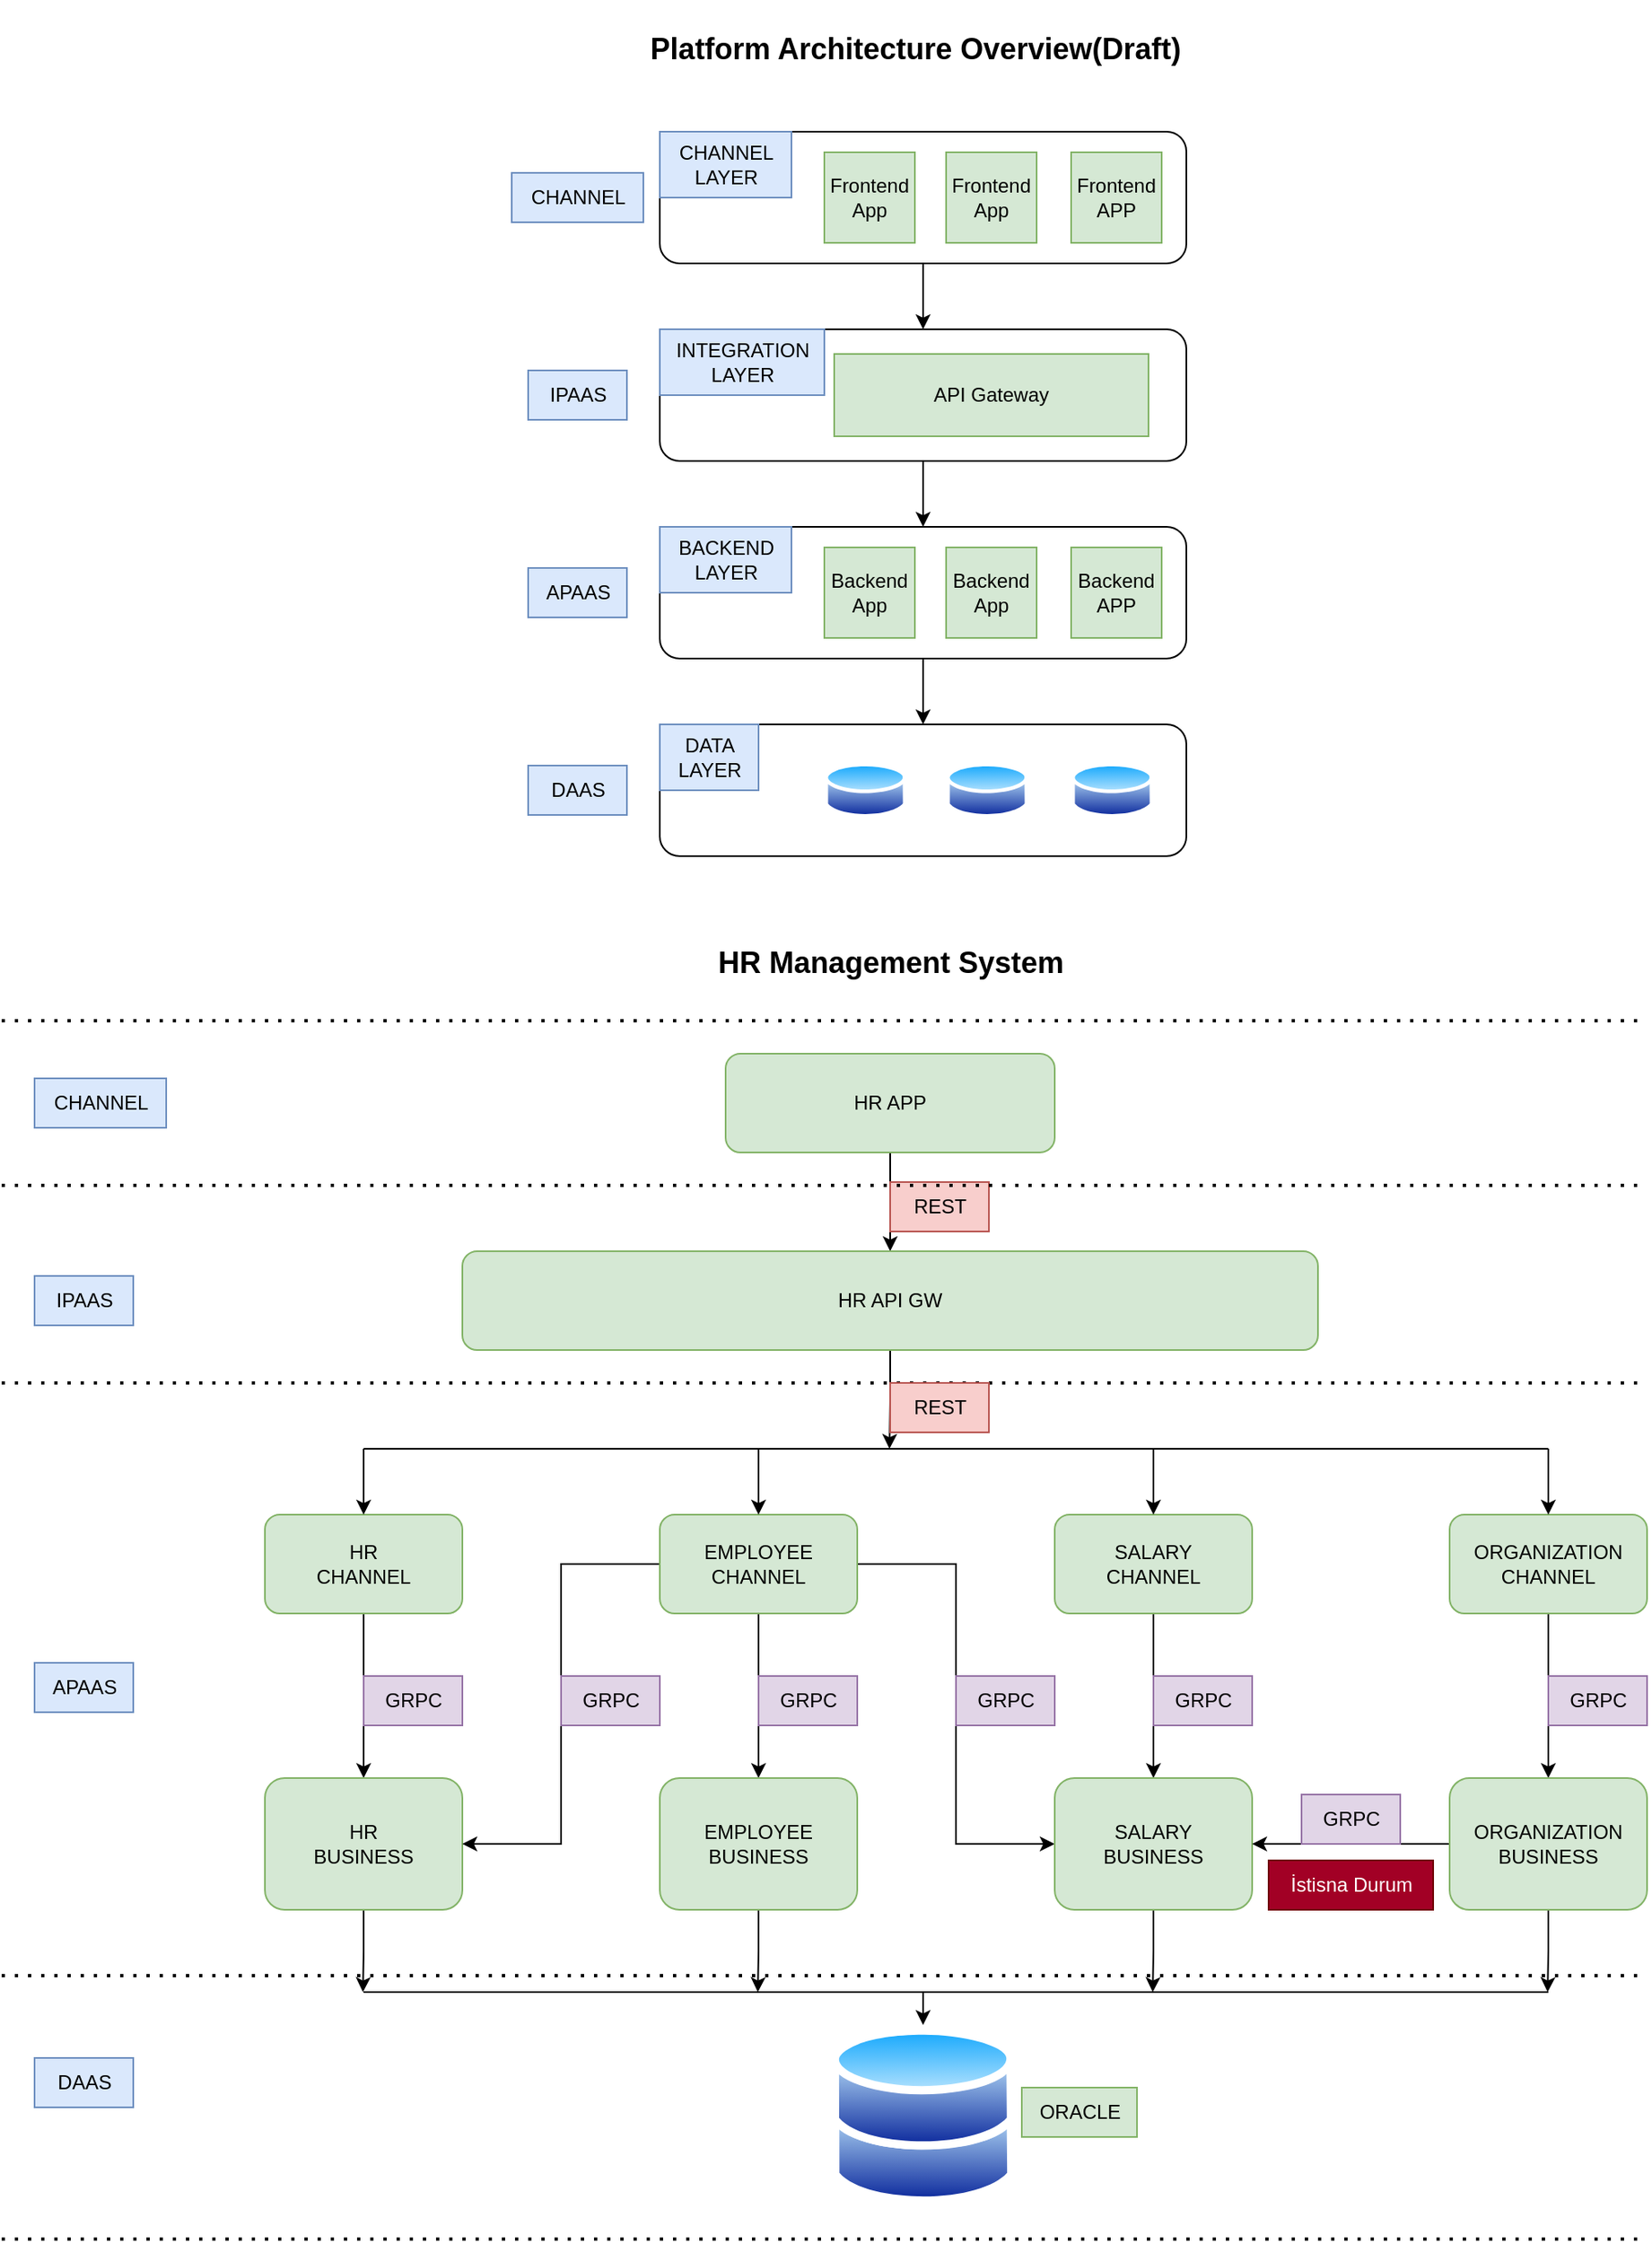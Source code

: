 <mxfile version="22.1.5" type="device">
  <diagram name="Sayfa -1" id="fqAEg1doyGl84UIIcE8Z">
    <mxGraphModel dx="2327" dy="774" grid="1" gridSize="10" guides="1" tooltips="1" connect="1" arrows="1" fold="1" page="1" pageScale="1" pageWidth="827" pageHeight="1169" background="#FFFFFF" math="0" shadow="0">
      <root>
        <mxCell id="0" />
        <mxCell id="1" parent="0" />
        <mxCell id="DaEDVzZb0QOJkM4qE6mB-27" style="edgeStyle=orthogonalEdgeStyle;rounded=0;orthogonalLoop=1;jettySize=auto;html=1;exitX=0.5;exitY=1;exitDx=0;exitDy=0;entryX=0.5;entryY=0;entryDx=0;entryDy=0;" edge="1" parent="1" source="DaEDVzZb0QOJkM4qE6mB-1" target="DaEDVzZb0QOJkM4qE6mB-3">
          <mxGeometry relative="1" as="geometry" />
        </mxCell>
        <mxCell id="DaEDVzZb0QOJkM4qE6mB-1" value="" style="rounded=1;whiteSpace=wrap;html=1;" vertex="1" parent="1">
          <mxGeometry x="240" y="80" width="320" height="80" as="geometry" />
        </mxCell>
        <mxCell id="DaEDVzZb0QOJkM4qE6mB-32" style="edgeStyle=orthogonalEdgeStyle;rounded=0;orthogonalLoop=1;jettySize=auto;html=1;exitX=0.5;exitY=1;exitDx=0;exitDy=0;entryX=0.5;entryY=0;entryDx=0;entryDy=0;" edge="1" parent="1" source="DaEDVzZb0QOJkM4qE6mB-2" target="DaEDVzZb0QOJkM4qE6mB-4">
          <mxGeometry relative="1" as="geometry" />
        </mxCell>
        <mxCell id="DaEDVzZb0QOJkM4qE6mB-2" value="" style="rounded=1;whiteSpace=wrap;html=1;" vertex="1" parent="1">
          <mxGeometry x="240" y="320" width="320" height="80" as="geometry" />
        </mxCell>
        <mxCell id="DaEDVzZb0QOJkM4qE6mB-29" style="edgeStyle=orthogonalEdgeStyle;rounded=0;orthogonalLoop=1;jettySize=auto;html=1;entryX=0.5;entryY=0;entryDx=0;entryDy=0;" edge="1" parent="1" source="DaEDVzZb0QOJkM4qE6mB-3" target="DaEDVzZb0QOJkM4qE6mB-2">
          <mxGeometry relative="1" as="geometry" />
        </mxCell>
        <mxCell id="DaEDVzZb0QOJkM4qE6mB-3" value="" style="rounded=1;whiteSpace=wrap;html=1;" vertex="1" parent="1">
          <mxGeometry x="240" y="200" width="320" height="80" as="geometry" />
        </mxCell>
        <mxCell id="DaEDVzZb0QOJkM4qE6mB-4" value="" style="rounded=1;whiteSpace=wrap;html=1;" vertex="1" parent="1">
          <mxGeometry x="240" y="440" width="320" height="80" as="geometry" />
        </mxCell>
        <mxCell id="DaEDVzZb0QOJkM4qE6mB-5" value="CHANNEL" style="text;html=1;align=center;verticalAlign=middle;resizable=0;points=[];autosize=1;strokeColor=#6c8ebf;fillColor=#dae8fc;" vertex="1" parent="1">
          <mxGeometry x="150" y="105" width="80" height="30" as="geometry" />
        </mxCell>
        <mxCell id="DaEDVzZb0QOJkM4qE6mB-6" value="IPAAS" style="text;html=1;align=center;verticalAlign=middle;resizable=0;points=[];autosize=1;strokeColor=#6c8ebf;fillColor=#dae8fc;" vertex="1" parent="1">
          <mxGeometry x="160" y="225" width="60" height="30" as="geometry" />
        </mxCell>
        <mxCell id="DaEDVzZb0QOJkM4qE6mB-7" value="APAAS" style="text;html=1;align=center;verticalAlign=middle;resizable=0;points=[];autosize=1;strokeColor=#6c8ebf;fillColor=#dae8fc;" vertex="1" parent="1">
          <mxGeometry x="160" y="345" width="60" height="30" as="geometry" />
        </mxCell>
        <mxCell id="DaEDVzZb0QOJkM4qE6mB-8" value="DAAS" style="text;html=1;align=center;verticalAlign=middle;resizable=0;points=[];autosize=1;strokeColor=#6c8ebf;fillColor=#dae8fc;" vertex="1" parent="1">
          <mxGeometry x="160" y="465" width="60" height="30" as="geometry" />
        </mxCell>
        <mxCell id="DaEDVzZb0QOJkM4qE6mB-11" value="Frontend&lt;br&gt;App" style="whiteSpace=wrap;html=1;aspect=fixed;fillColor=#d5e8d4;strokeColor=#82b366;" vertex="1" parent="1">
          <mxGeometry x="340" y="92.5" width="55" height="55" as="geometry" />
        </mxCell>
        <mxCell id="DaEDVzZb0QOJkM4qE6mB-12" value="Frontend&lt;br&gt;APP" style="whiteSpace=wrap;html=1;aspect=fixed;fillColor=#d5e8d4;strokeColor=#82b366;" vertex="1" parent="1">
          <mxGeometry x="490" y="92.5" width="55" height="55" as="geometry" />
        </mxCell>
        <mxCell id="DaEDVzZb0QOJkM4qE6mB-13" value="Frontend&lt;br&gt;App" style="whiteSpace=wrap;html=1;aspect=fixed;fillColor=#d5e8d4;strokeColor=#82b366;" vertex="1" parent="1">
          <mxGeometry x="414" y="92.5" width="55" height="55" as="geometry" />
        </mxCell>
        <mxCell id="DaEDVzZb0QOJkM4qE6mB-15" value="CHANNEL&lt;br&gt;LAYER" style="text;html=1;align=center;verticalAlign=middle;resizable=0;points=[];autosize=1;strokeColor=#6c8ebf;fillColor=#dae8fc;" vertex="1" parent="1">
          <mxGeometry x="240" y="80" width="80" height="40" as="geometry" />
        </mxCell>
        <mxCell id="DaEDVzZb0QOJkM4qE6mB-16" value="INTEGRATION&lt;br&gt;LAYER" style="text;html=1;align=center;verticalAlign=middle;resizable=0;points=[];autosize=1;strokeColor=#6c8ebf;fillColor=#dae8fc;" vertex="1" parent="1">
          <mxGeometry x="240" y="200" width="100" height="40" as="geometry" />
        </mxCell>
        <mxCell id="DaEDVzZb0QOJkM4qE6mB-17" value="BACKEND&lt;br&gt;LAYER" style="text;html=1;align=center;verticalAlign=middle;resizable=0;points=[];autosize=1;strokeColor=#6c8ebf;fillColor=#dae8fc;" vertex="1" parent="1">
          <mxGeometry x="240" y="320" width="80" height="40" as="geometry" />
        </mxCell>
        <mxCell id="DaEDVzZb0QOJkM4qE6mB-18" value="DATA&lt;br&gt;LAYER" style="text;html=1;align=center;verticalAlign=middle;resizable=0;points=[];autosize=1;strokeColor=#6c8ebf;fillColor=#dae8fc;" vertex="1" parent="1">
          <mxGeometry x="240" y="440" width="60" height="40" as="geometry" />
        </mxCell>
        <mxCell id="DaEDVzZb0QOJkM4qE6mB-19" value="API Gateway" style="rounded=0;whiteSpace=wrap;html=1;fillColor=#d5e8d4;strokeColor=#82b366;" vertex="1" parent="1">
          <mxGeometry x="346" y="215" width="191" height="50" as="geometry" />
        </mxCell>
        <mxCell id="DaEDVzZb0QOJkM4qE6mB-20" value="Backend&lt;br&gt;App" style="whiteSpace=wrap;html=1;aspect=fixed;fillColor=#d5e8d4;strokeColor=#82b366;" vertex="1" parent="1">
          <mxGeometry x="340" y="332.5" width="55" height="55" as="geometry" />
        </mxCell>
        <mxCell id="DaEDVzZb0QOJkM4qE6mB-21" value="Backend&lt;br&gt;APP" style="whiteSpace=wrap;html=1;aspect=fixed;fillColor=#d5e8d4;strokeColor=#82b366;" vertex="1" parent="1">
          <mxGeometry x="490" y="332.5" width="55" height="55" as="geometry" />
        </mxCell>
        <mxCell id="DaEDVzZb0QOJkM4qE6mB-22" value="Backend&lt;br&gt;App" style="whiteSpace=wrap;html=1;aspect=fixed;fillColor=#d5e8d4;strokeColor=#82b366;" vertex="1" parent="1">
          <mxGeometry x="414" y="332.5" width="55" height="55" as="geometry" />
        </mxCell>
        <mxCell id="DaEDVzZb0QOJkM4qE6mB-23" value="" style="image;aspect=fixed;perimeter=ellipsePerimeter;html=1;align=center;shadow=0;dashed=0;spacingTop=3;image=img/lib/active_directory/database.svg;" vertex="1" parent="1">
          <mxGeometry x="340" y="461.5" width="50" height="37" as="geometry" />
        </mxCell>
        <mxCell id="DaEDVzZb0QOJkM4qE6mB-24" value="" style="image;aspect=fixed;perimeter=ellipsePerimeter;html=1;align=center;shadow=0;dashed=0;spacingTop=3;image=img/lib/active_directory/database.svg;" vertex="1" parent="1">
          <mxGeometry x="414" y="461.5" width="50" height="37" as="geometry" />
        </mxCell>
        <mxCell id="DaEDVzZb0QOJkM4qE6mB-25" value="" style="image;aspect=fixed;perimeter=ellipsePerimeter;html=1;align=center;shadow=0;dashed=0;spacingTop=3;image=img/lib/active_directory/database.svg;" vertex="1" parent="1">
          <mxGeometry x="490" y="461.5" width="50" height="37" as="geometry" />
        </mxCell>
        <mxCell id="DaEDVzZb0QOJkM4qE6mB-34" value="&lt;h2&gt;Platform Architecture Overview(Draft)&lt;br&gt;&lt;/h2&gt;" style="text;html=1;align=center;verticalAlign=middle;resizable=0;points=[];autosize=1;strokeColor=none;fillColor=none;" vertex="1" parent="1">
          <mxGeometry x="220" width="350" height="60" as="geometry" />
        </mxCell>
        <mxCell id="DaEDVzZb0QOJkM4qE6mB-35" value="&lt;h2&gt;HR Management System&lt;br&gt;&lt;/h2&gt;" style="text;html=1;align=center;verticalAlign=middle;resizable=0;points=[];autosize=1;strokeColor=none;fillColor=none;" vertex="1" parent="1">
          <mxGeometry x="265" y="555" width="230" height="60" as="geometry" />
        </mxCell>
        <mxCell id="DaEDVzZb0QOJkM4qE6mB-38" style="edgeStyle=orthogonalEdgeStyle;rounded=0;orthogonalLoop=1;jettySize=auto;html=1;exitX=0.5;exitY=1;exitDx=0;exitDy=0;entryX=0.5;entryY=0;entryDx=0;entryDy=0;" edge="1" parent="1" source="DaEDVzZb0QOJkM4qE6mB-36" target="DaEDVzZb0QOJkM4qE6mB-37">
          <mxGeometry relative="1" as="geometry" />
        </mxCell>
        <mxCell id="DaEDVzZb0QOJkM4qE6mB-36" value="HR APP" style="rounded=1;whiteSpace=wrap;html=1;fillColor=#d5e8d4;strokeColor=#82b366;" vertex="1" parent="1">
          <mxGeometry x="280" y="640" width="200" height="60" as="geometry" />
        </mxCell>
        <mxCell id="DaEDVzZb0QOJkM4qE6mB-69" style="edgeStyle=orthogonalEdgeStyle;rounded=0;orthogonalLoop=1;jettySize=auto;html=1;exitX=0.5;exitY=1;exitDx=0;exitDy=0;" edge="1" parent="1" source="DaEDVzZb0QOJkM4qE6mB-37">
          <mxGeometry relative="1" as="geometry">
            <mxPoint x="379.579" y="880.0" as="targetPoint" />
          </mxGeometry>
        </mxCell>
        <mxCell id="DaEDVzZb0QOJkM4qE6mB-37" value="HR API GW" style="rounded=1;whiteSpace=wrap;html=1;fillColor=#d5e8d4;strokeColor=#82b366;" vertex="1" parent="1">
          <mxGeometry x="120" y="760" width="520" height="60" as="geometry" />
        </mxCell>
        <mxCell id="DaEDVzZb0QOJkM4qE6mB-39" value="REST" style="text;html=1;align=center;verticalAlign=middle;resizable=0;points=[];autosize=1;strokeColor=#b85450;fillColor=#f8cecc;" vertex="1" parent="1">
          <mxGeometry x="380" y="718" width="60" height="30" as="geometry" />
        </mxCell>
        <mxCell id="DaEDVzZb0QOJkM4qE6mB-73" style="edgeStyle=orthogonalEdgeStyle;rounded=0;orthogonalLoop=1;jettySize=auto;html=1;exitX=0.5;exitY=1;exitDx=0;exitDy=0;" edge="1" parent="1" source="DaEDVzZb0QOJkM4qE6mB-40" target="DaEDVzZb0QOJkM4qE6mB-41">
          <mxGeometry relative="1" as="geometry" />
        </mxCell>
        <mxCell id="DaEDVzZb0QOJkM4qE6mB-40" value="HR&lt;br&gt;CHANNEL" style="rounded=1;whiteSpace=wrap;html=1;fillColor=#d5e8d4;strokeColor=#82b366;" vertex="1" parent="1">
          <mxGeometry y="920" width="120" height="60" as="geometry" />
        </mxCell>
        <mxCell id="DaEDVzZb0QOJkM4qE6mB-91" style="edgeStyle=orthogonalEdgeStyle;rounded=0;orthogonalLoop=1;jettySize=auto;html=1;exitX=0.5;exitY=1;exitDx=0;exitDy=0;" edge="1" parent="1" source="DaEDVzZb0QOJkM4qE6mB-41">
          <mxGeometry relative="1" as="geometry">
            <mxPoint x="59.579" y="1210" as="targetPoint" />
          </mxGeometry>
        </mxCell>
        <mxCell id="DaEDVzZb0QOJkM4qE6mB-41" value="HR&lt;br&gt;BUSINESS" style="rounded=1;whiteSpace=wrap;html=1;fillColor=#d5e8d4;strokeColor=#82b366;" vertex="1" parent="1">
          <mxGeometry y="1080" width="120" height="80" as="geometry" />
        </mxCell>
        <mxCell id="DaEDVzZb0QOJkM4qE6mB-72" style="edgeStyle=orthogonalEdgeStyle;rounded=0;orthogonalLoop=1;jettySize=auto;html=1;exitX=0.5;exitY=1;exitDx=0;exitDy=0;entryX=0.5;entryY=0;entryDx=0;entryDy=0;" edge="1" parent="1" source="DaEDVzZb0QOJkM4qE6mB-42" target="DaEDVzZb0QOJkM4qE6mB-48">
          <mxGeometry relative="1" as="geometry" />
        </mxCell>
        <mxCell id="DaEDVzZb0QOJkM4qE6mB-82" style="edgeStyle=orthogonalEdgeStyle;rounded=0;orthogonalLoop=1;jettySize=auto;html=1;exitX=0;exitY=0.5;exitDx=0;exitDy=0;entryX=1;entryY=0.5;entryDx=0;entryDy=0;" edge="1" parent="1" source="DaEDVzZb0QOJkM4qE6mB-42" target="DaEDVzZb0QOJkM4qE6mB-41">
          <mxGeometry relative="1" as="geometry" />
        </mxCell>
        <mxCell id="DaEDVzZb0QOJkM4qE6mB-84" style="edgeStyle=orthogonalEdgeStyle;rounded=0;orthogonalLoop=1;jettySize=auto;html=1;exitX=1;exitY=0.5;exitDx=0;exitDy=0;entryX=0;entryY=0.5;entryDx=0;entryDy=0;" edge="1" parent="1" source="DaEDVzZb0QOJkM4qE6mB-42" target="DaEDVzZb0QOJkM4qE6mB-49">
          <mxGeometry relative="1" as="geometry" />
        </mxCell>
        <mxCell id="DaEDVzZb0QOJkM4qE6mB-42" value="EMPLOYEE&lt;br style=&quot;border-color: var(--border-color);&quot;&gt;CHANNEL" style="rounded=1;whiteSpace=wrap;html=1;fillColor=#d5e8d4;strokeColor=#82b366;" vertex="1" parent="1">
          <mxGeometry x="240" y="920" width="120" height="60" as="geometry" />
        </mxCell>
        <mxCell id="DaEDVzZb0QOJkM4qE6mB-74" style="edgeStyle=orthogonalEdgeStyle;rounded=0;orthogonalLoop=1;jettySize=auto;html=1;exitX=0.5;exitY=1;exitDx=0;exitDy=0;" edge="1" parent="1" source="DaEDVzZb0QOJkM4qE6mB-43" target="DaEDVzZb0QOJkM4qE6mB-49">
          <mxGeometry relative="1" as="geometry" />
        </mxCell>
        <mxCell id="DaEDVzZb0QOJkM4qE6mB-43" value="SALARY&lt;br style=&quot;border-color: var(--border-color);&quot;&gt;CHANNEL" style="rounded=1;whiteSpace=wrap;html=1;fillColor=#d5e8d4;strokeColor=#82b366;" vertex="1" parent="1">
          <mxGeometry x="480" y="920" width="120" height="60" as="geometry" />
        </mxCell>
        <mxCell id="DaEDVzZb0QOJkM4qE6mB-75" style="edgeStyle=orthogonalEdgeStyle;rounded=0;orthogonalLoop=1;jettySize=auto;html=1;exitX=0.5;exitY=1;exitDx=0;exitDy=0;entryX=0.5;entryY=0;entryDx=0;entryDy=0;" edge="1" parent="1" source="DaEDVzZb0QOJkM4qE6mB-44" target="DaEDVzZb0QOJkM4qE6mB-50">
          <mxGeometry relative="1" as="geometry" />
        </mxCell>
        <mxCell id="DaEDVzZb0QOJkM4qE6mB-44" value="ORGANIZATION&lt;br&gt;CHANNEL" style="rounded=1;whiteSpace=wrap;html=1;fillColor=#d5e8d4;strokeColor=#82b366;" vertex="1" parent="1">
          <mxGeometry x="720" y="920" width="120" height="60" as="geometry" />
        </mxCell>
        <mxCell id="DaEDVzZb0QOJkM4qE6mB-92" style="edgeStyle=orthogonalEdgeStyle;rounded=0;orthogonalLoop=1;jettySize=auto;html=1;exitX=0.5;exitY=1;exitDx=0;exitDy=0;" edge="1" parent="1" source="DaEDVzZb0QOJkM4qE6mB-48">
          <mxGeometry relative="1" as="geometry">
            <mxPoint x="299.579" y="1210" as="targetPoint" />
          </mxGeometry>
        </mxCell>
        <mxCell id="DaEDVzZb0QOJkM4qE6mB-48" value="EMPLOYEE&lt;br style=&quot;border-color: var(--border-color);&quot;&gt;BUSINESS" style="rounded=1;whiteSpace=wrap;html=1;fillColor=#d5e8d4;strokeColor=#82b366;" vertex="1" parent="1">
          <mxGeometry x="240" y="1080" width="120" height="80" as="geometry" />
        </mxCell>
        <mxCell id="DaEDVzZb0QOJkM4qE6mB-93" style="edgeStyle=orthogonalEdgeStyle;rounded=0;orthogonalLoop=1;jettySize=auto;html=1;exitX=0.5;exitY=1;exitDx=0;exitDy=0;" edge="1" parent="1" source="DaEDVzZb0QOJkM4qE6mB-49">
          <mxGeometry relative="1" as="geometry">
            <mxPoint x="539.579" y="1210" as="targetPoint" />
          </mxGeometry>
        </mxCell>
        <mxCell id="DaEDVzZb0QOJkM4qE6mB-49" value="SALARY&lt;br&gt;BUSINESS" style="rounded=1;whiteSpace=wrap;html=1;fillColor=#d5e8d4;strokeColor=#82b366;" vertex="1" parent="1">
          <mxGeometry x="480" y="1080" width="120" height="80" as="geometry" />
        </mxCell>
        <mxCell id="DaEDVzZb0QOJkM4qE6mB-86" style="edgeStyle=orthogonalEdgeStyle;rounded=0;orthogonalLoop=1;jettySize=auto;html=1;exitX=0;exitY=0.5;exitDx=0;exitDy=0;entryX=1;entryY=0.5;entryDx=0;entryDy=0;" edge="1" parent="1" source="DaEDVzZb0QOJkM4qE6mB-50" target="DaEDVzZb0QOJkM4qE6mB-49">
          <mxGeometry relative="1" as="geometry" />
        </mxCell>
        <mxCell id="DaEDVzZb0QOJkM4qE6mB-94" style="edgeStyle=orthogonalEdgeStyle;rounded=0;orthogonalLoop=1;jettySize=auto;html=1;exitX=0.5;exitY=1;exitDx=0;exitDy=0;" edge="1" parent="1" source="DaEDVzZb0QOJkM4qE6mB-50">
          <mxGeometry relative="1" as="geometry">
            <mxPoint x="779.579" y="1210" as="targetPoint" />
          </mxGeometry>
        </mxCell>
        <mxCell id="DaEDVzZb0QOJkM4qE6mB-50" value="ORGANIZATION&lt;br style=&quot;border-color: var(--border-color);&quot;&gt;BUSINESS" style="rounded=1;whiteSpace=wrap;html=1;fillColor=#d5e8d4;strokeColor=#82b366;" vertex="1" parent="1">
          <mxGeometry x="720" y="1080" width="120" height="80" as="geometry" />
        </mxCell>
        <mxCell id="DaEDVzZb0QOJkM4qE6mB-53" value="" style="endArrow=none;dashed=1;html=1;dashPattern=1 3;strokeWidth=2;rounded=0;" edge="1" parent="1">
          <mxGeometry width="50" height="50" relative="1" as="geometry">
            <mxPoint x="-160" y="840" as="sourcePoint" />
            <mxPoint x="840" y="840" as="targetPoint" />
          </mxGeometry>
        </mxCell>
        <mxCell id="DaEDVzZb0QOJkM4qE6mB-54" value="" style="endArrow=none;dashed=1;html=1;dashPattern=1 3;strokeWidth=2;rounded=0;" edge="1" parent="1">
          <mxGeometry width="50" height="50" relative="1" as="geometry">
            <mxPoint x="-160" y="720" as="sourcePoint" />
            <mxPoint x="840" y="720" as="targetPoint" />
          </mxGeometry>
        </mxCell>
        <mxCell id="DaEDVzZb0QOJkM4qE6mB-56" value="" style="endArrow=none;dashed=1;html=1;dashPattern=1 3;strokeWidth=2;rounded=0;" edge="1" parent="1">
          <mxGeometry width="50" height="50" relative="1" as="geometry">
            <mxPoint x="-160" y="620" as="sourcePoint" />
            <mxPoint x="840" y="620" as="targetPoint" />
          </mxGeometry>
        </mxCell>
        <mxCell id="DaEDVzZb0QOJkM4qE6mB-57" value="" style="endArrow=none;dashed=1;html=1;dashPattern=1 3;strokeWidth=2;rounded=0;" edge="1" parent="1">
          <mxGeometry width="50" height="50" relative="1" as="geometry">
            <mxPoint x="-160" y="1200" as="sourcePoint" />
            <mxPoint x="840" y="1200" as="targetPoint" />
          </mxGeometry>
        </mxCell>
        <mxCell id="DaEDVzZb0QOJkM4qE6mB-58" value="" style="endArrow=none;html=1;rounded=0;" edge="1" parent="1">
          <mxGeometry width="50" height="50" relative="1" as="geometry">
            <mxPoint x="60" y="880" as="sourcePoint" />
            <mxPoint x="780" y="880" as="targetPoint" />
          </mxGeometry>
        </mxCell>
        <mxCell id="DaEDVzZb0QOJkM4qE6mB-59" value="" style="endArrow=classic;html=1;rounded=0;entryX=0.5;entryY=0;entryDx=0;entryDy=0;" edge="1" parent="1" target="DaEDVzZb0QOJkM4qE6mB-40">
          <mxGeometry width="50" height="50" relative="1" as="geometry">
            <mxPoint x="60" y="880" as="sourcePoint" />
            <mxPoint x="370" y="1020" as="targetPoint" />
          </mxGeometry>
        </mxCell>
        <mxCell id="DaEDVzZb0QOJkM4qE6mB-60" value="" style="endArrow=classic;html=1;rounded=0;entryX=0.5;entryY=0;entryDx=0;entryDy=0;" edge="1" parent="1" target="DaEDVzZb0QOJkM4qE6mB-42">
          <mxGeometry width="50" height="50" relative="1" as="geometry">
            <mxPoint x="300" y="880" as="sourcePoint" />
            <mxPoint x="70" y="930" as="targetPoint" />
          </mxGeometry>
        </mxCell>
        <mxCell id="DaEDVzZb0QOJkM4qE6mB-61" value="" style="endArrow=classic;html=1;rounded=0;entryX=0.5;entryY=0;entryDx=0;entryDy=0;" edge="1" parent="1" target="DaEDVzZb0QOJkM4qE6mB-43">
          <mxGeometry width="50" height="50" relative="1" as="geometry">
            <mxPoint x="540" y="880" as="sourcePoint" />
            <mxPoint x="80" y="940" as="targetPoint" />
          </mxGeometry>
        </mxCell>
        <mxCell id="DaEDVzZb0QOJkM4qE6mB-63" value="CHANNEL" style="text;html=1;align=center;verticalAlign=middle;resizable=0;points=[];autosize=1;strokeColor=#6c8ebf;fillColor=#dae8fc;" vertex="1" parent="1">
          <mxGeometry x="-140" y="655" width="80" height="30" as="geometry" />
        </mxCell>
        <mxCell id="DaEDVzZb0QOJkM4qE6mB-64" value="IPAAS" style="text;html=1;align=center;verticalAlign=middle;resizable=0;points=[];autosize=1;strokeColor=#6c8ebf;fillColor=#dae8fc;" vertex="1" parent="1">
          <mxGeometry x="-140" y="775" width="60" height="30" as="geometry" />
        </mxCell>
        <mxCell id="DaEDVzZb0QOJkM4qE6mB-65" value="APAAS" style="text;html=1;align=center;verticalAlign=middle;resizable=0;points=[];autosize=1;strokeColor=#6c8ebf;fillColor=#dae8fc;" vertex="1" parent="1">
          <mxGeometry x="-140" y="1010" width="60" height="30" as="geometry" />
        </mxCell>
        <mxCell id="DaEDVzZb0QOJkM4qE6mB-66" value="DAAS" style="text;html=1;align=center;verticalAlign=middle;resizable=0;points=[];autosize=1;strokeColor=#6c8ebf;fillColor=#dae8fc;" vertex="1" parent="1">
          <mxGeometry x="-140" y="1250" width="60" height="30" as="geometry" />
        </mxCell>
        <mxCell id="DaEDVzZb0QOJkM4qE6mB-67" value="" style="endArrow=none;dashed=1;html=1;dashPattern=1 3;strokeWidth=2;rounded=0;" edge="1" parent="1">
          <mxGeometry width="50" height="50" relative="1" as="geometry">
            <mxPoint x="-160" y="1360" as="sourcePoint" />
            <mxPoint x="840" y="1360" as="targetPoint" />
          </mxGeometry>
        </mxCell>
        <mxCell id="DaEDVzZb0QOJkM4qE6mB-68" value="" style="endArrow=classic;html=1;rounded=0;entryX=0.5;entryY=0;entryDx=0;entryDy=0;" edge="1" parent="1" target="DaEDVzZb0QOJkM4qE6mB-44">
          <mxGeometry width="50" height="50" relative="1" as="geometry">
            <mxPoint x="780" y="880" as="sourcePoint" />
            <mxPoint x="550" y="930" as="targetPoint" />
          </mxGeometry>
        </mxCell>
        <mxCell id="DaEDVzZb0QOJkM4qE6mB-70" value="REST" style="text;html=1;align=center;verticalAlign=middle;resizable=0;points=[];autosize=1;strokeColor=#b85450;fillColor=#f8cecc;" vertex="1" parent="1">
          <mxGeometry x="380" y="840" width="60" height="30" as="geometry" />
        </mxCell>
        <mxCell id="DaEDVzZb0QOJkM4qE6mB-76" value="GRPC" style="text;html=1;align=center;verticalAlign=middle;resizable=0;points=[];autosize=1;strokeColor=#9673a6;fillColor=#e1d5e7;" vertex="1" parent="1">
          <mxGeometry x="60" y="1018" width="60" height="30" as="geometry" />
        </mxCell>
        <mxCell id="DaEDVzZb0QOJkM4qE6mB-77" value="GRPC" style="text;html=1;align=center;verticalAlign=middle;resizable=0;points=[];autosize=1;strokeColor=#9673a6;fillColor=#e1d5e7;" vertex="1" parent="1">
          <mxGeometry x="780" y="1018" width="60" height="30" as="geometry" />
        </mxCell>
        <mxCell id="DaEDVzZb0QOJkM4qE6mB-78" value="GRPC" style="text;html=1;align=center;verticalAlign=middle;resizable=0;points=[];autosize=1;strokeColor=#9673a6;fillColor=#e1d5e7;" vertex="1" parent="1">
          <mxGeometry x="540" y="1018" width="60" height="30" as="geometry" />
        </mxCell>
        <mxCell id="DaEDVzZb0QOJkM4qE6mB-79" value="GRPC" style="text;html=1;align=center;verticalAlign=middle;resizable=0;points=[];autosize=1;strokeColor=#9673a6;fillColor=#e1d5e7;" vertex="1" parent="1">
          <mxGeometry x="300" y="1018" width="60" height="30" as="geometry" />
        </mxCell>
        <mxCell id="DaEDVzZb0QOJkM4qE6mB-80" value="" style="image;aspect=fixed;perimeter=ellipsePerimeter;html=1;align=center;shadow=0;dashed=0;spacingTop=3;image=img/lib/active_directory/databases.svg;" vertex="1" parent="1">
          <mxGeometry x="343.88" y="1230" width="112.24" height="110" as="geometry" />
        </mxCell>
        <mxCell id="DaEDVzZb0QOJkM4qE6mB-81" value="ORACLE" style="text;html=1;align=center;verticalAlign=middle;resizable=0;points=[];autosize=1;strokeColor=#82b366;fillColor=#d5e8d4;" vertex="1" parent="1">
          <mxGeometry x="460" y="1268" width="70" height="30" as="geometry" />
        </mxCell>
        <mxCell id="DaEDVzZb0QOJkM4qE6mB-83" value="GRPC" style="text;html=1;align=center;verticalAlign=middle;resizable=0;points=[];autosize=1;strokeColor=#9673a6;fillColor=#e1d5e7;" vertex="1" parent="1">
          <mxGeometry x="180" y="1018" width="60" height="30" as="geometry" />
        </mxCell>
        <mxCell id="DaEDVzZb0QOJkM4qE6mB-85" value="GRPC" style="text;html=1;align=center;verticalAlign=middle;resizable=0;points=[];autosize=1;strokeColor=#9673a6;fillColor=#e1d5e7;" vertex="1" parent="1">
          <mxGeometry x="420" y="1018" width="60" height="30" as="geometry" />
        </mxCell>
        <mxCell id="DaEDVzZb0QOJkM4qE6mB-87" value="GRPC" style="text;html=1;align=center;verticalAlign=middle;resizable=0;points=[];autosize=1;strokeColor=#9673a6;fillColor=#e1d5e7;" vertex="1" parent="1">
          <mxGeometry x="630" y="1090" width="60" height="30" as="geometry" />
        </mxCell>
        <mxCell id="DaEDVzZb0QOJkM4qE6mB-88" value="İstisna Durum" style="text;html=1;align=center;verticalAlign=middle;resizable=0;points=[];autosize=1;strokeColor=#6F0000;fillColor=#a20025;fontColor=#ffffff;" vertex="1" parent="1">
          <mxGeometry x="610" y="1130" width="100" height="30" as="geometry" />
        </mxCell>
        <mxCell id="DaEDVzZb0QOJkM4qE6mB-89" value="" style="endArrow=none;html=1;rounded=0;" edge="1" parent="1">
          <mxGeometry width="50" height="50" relative="1" as="geometry">
            <mxPoint x="60" y="1210" as="sourcePoint" />
            <mxPoint x="780" y="1210" as="targetPoint" />
          </mxGeometry>
        </mxCell>
        <mxCell id="DaEDVzZb0QOJkM4qE6mB-96" value="" style="endArrow=classic;html=1;rounded=0;entryX=0.5;entryY=0;entryDx=0;entryDy=0;" edge="1" parent="1" target="DaEDVzZb0QOJkM4qE6mB-80">
          <mxGeometry width="50" height="50" relative="1" as="geometry">
            <mxPoint x="400" y="1210" as="sourcePoint" />
            <mxPoint x="370" y="1020" as="targetPoint" />
          </mxGeometry>
        </mxCell>
      </root>
    </mxGraphModel>
  </diagram>
</mxfile>
